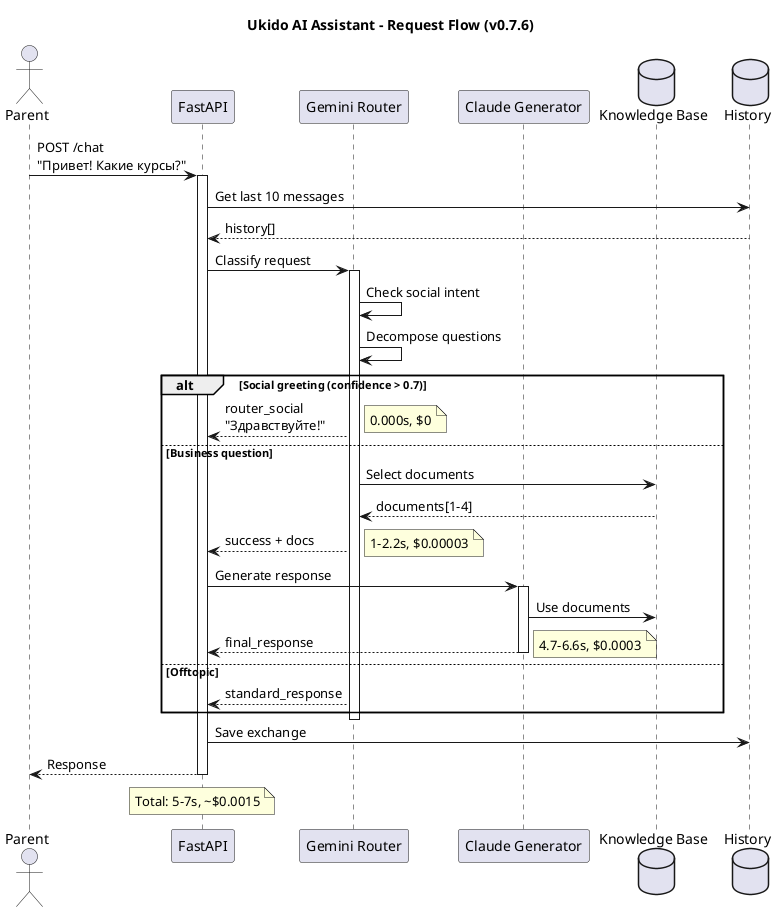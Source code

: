 @startuml
!define AWSPUML https://raw.githubusercontent.com/awslabs/aws-icons-for-plantuml/v18.0/dist

title Ukido AI Assistant - Request Flow (v0.7.6)

actor Parent
participant "FastAPI" as API
participant "Gemini Router" as Router
participant "Claude Generator" as Generator
database "Knowledge Base" as KB
database "History" as History

Parent -> API: POST /chat\n"Привет! Какие курсы?"
activate API

API -> History: Get last 10 messages
History --> API: history[]

API -> Router: Classify request
activate Router
Router -> Router: Check social intent
Router -> Router: Decompose questions

alt Social greeting (confidence > 0.7)
    Router --> API: router_social\n"Здравствуйте!"
    note right: 0.000s, $0
else Business question
    Router -> KB: Select documents
    KB --> Router: documents[1-4]
    Router --> API: success + docs
    note right: 1-2.2s, $0.00003
    
    API -> Generator: Generate response
    activate Generator
    Generator -> KB: Use documents
    Generator --> API: final_response
    deactivate Generator
    note right: 4.7-6.6s, $0.0003
else Offtopic
    Router --> API: standard_response
end

deactivate Router

API -> History: Save exchange
API --> Parent: Response
deactivate API

note over API: Total: 5-7s, ~$0.0015

@enduml